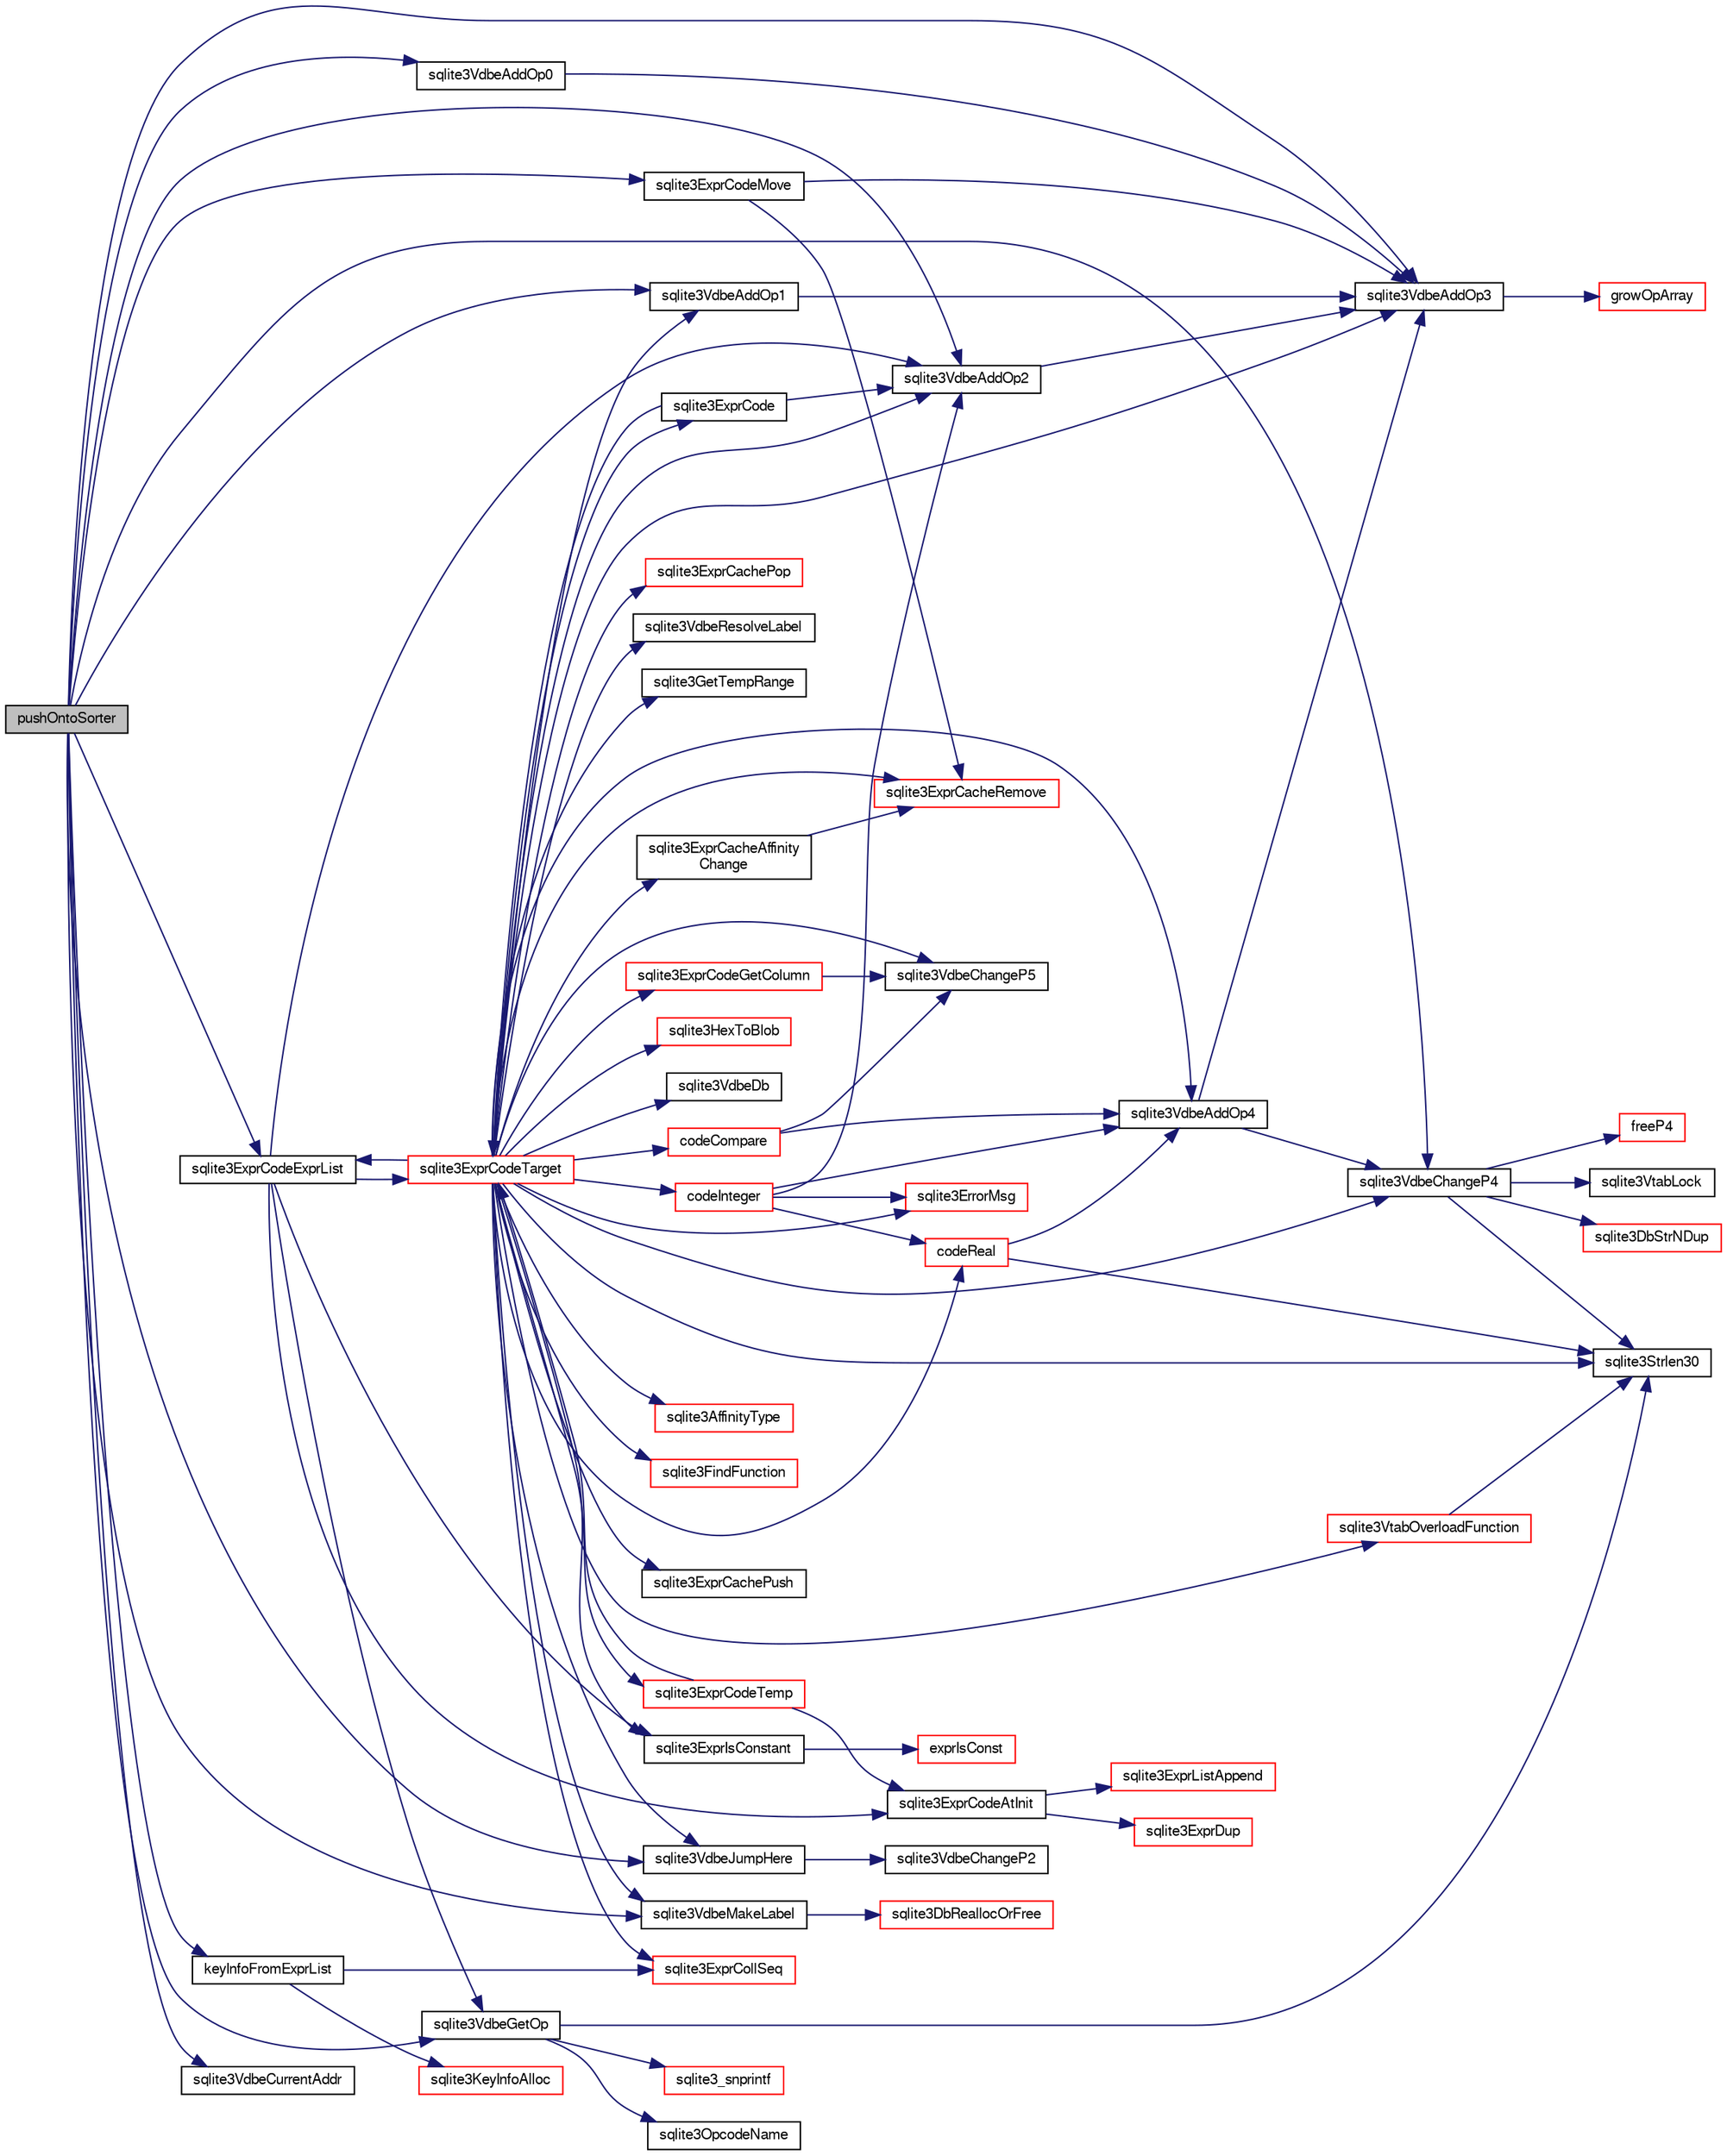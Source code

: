digraph "pushOntoSorter"
{
  edge [fontname="FreeSans",fontsize="10",labelfontname="FreeSans",labelfontsize="10"];
  node [fontname="FreeSans",fontsize="10",shape=record];
  rankdir="LR";
  Node249505 [label="pushOntoSorter",height=0.2,width=0.4,color="black", fillcolor="grey75", style="filled", fontcolor="black"];
  Node249505 -> Node249506 [color="midnightblue",fontsize="10",style="solid",fontname="FreeSans"];
  Node249506 [label="sqlite3ExprCodeExprList",height=0.2,width=0.4,color="black", fillcolor="white", style="filled",URL="$sqlite3_8c.html#a05b2b3dc3de7565de24eb3a2ff4e9566"];
  Node249506 -> Node249507 [color="midnightblue",fontsize="10",style="solid",fontname="FreeSans"];
  Node249507 [label="sqlite3ExprIsConstant",height=0.2,width=0.4,color="black", fillcolor="white", style="filled",URL="$sqlite3_8c.html#a5612940e28d7d8f6994f756d0b8d9e3a"];
  Node249507 -> Node249508 [color="midnightblue",fontsize="10",style="solid",fontname="FreeSans"];
  Node249508 [label="exprIsConst",height=0.2,width=0.4,color="red", fillcolor="white", style="filled",URL="$sqlite3_8c.html#a5b93dd8800ece14ec33f44a1ba2cf4d4"];
  Node249506 -> Node249516 [color="midnightblue",fontsize="10",style="solid",fontname="FreeSans"];
  Node249516 [label="sqlite3ExprCodeAtInit",height=0.2,width=0.4,color="black", fillcolor="white", style="filled",URL="$sqlite3_8c.html#ac95e17399015e079099a882989e125c1"];
  Node249516 -> Node249517 [color="midnightblue",fontsize="10",style="solid",fontname="FreeSans"];
  Node249517 [label="sqlite3ExprDup",height=0.2,width=0.4,color="red", fillcolor="white", style="filled",URL="$sqlite3_8c.html#a509095508224c9f99698d86205234209"];
  Node249516 -> Node249548 [color="midnightblue",fontsize="10",style="solid",fontname="FreeSans"];
  Node249548 [label="sqlite3ExprListAppend",height=0.2,width=0.4,color="red", fillcolor="white", style="filled",URL="$sqlite3_8c.html#a2c227f0b97e0e31b120c702fae2b7409"];
  Node249506 -> Node250483 [color="midnightblue",fontsize="10",style="solid",fontname="FreeSans"];
  Node250483 [label="sqlite3ExprCodeTarget",height=0.2,width=0.4,color="red", fillcolor="white", style="filled",URL="$sqlite3_8c.html#a4f308397a0a3ed299ed31aaa1ae2a293"];
  Node250483 -> Node250484 [color="midnightblue",fontsize="10",style="solid",fontname="FreeSans"];
  Node250484 [label="sqlite3VdbeAddOp3",height=0.2,width=0.4,color="black", fillcolor="white", style="filled",URL="$sqlite3_8c.html#a29b4560b019211a73e1478cec7468345"];
  Node250484 -> Node250485 [color="midnightblue",fontsize="10",style="solid",fontname="FreeSans"];
  Node250485 [label="growOpArray",height=0.2,width=0.4,color="red", fillcolor="white", style="filled",URL="$sqlite3_8c.html#adb00b9ead01ffe0d757d5a6d0853ada5"];
  Node250483 -> Node250486 [color="midnightblue",fontsize="10",style="solid",fontname="FreeSans"];
  Node250486 [label="sqlite3ExprCodeGetColumn",height=0.2,width=0.4,color="red", fillcolor="white", style="filled",URL="$sqlite3_8c.html#a053723da492b5bb45cb8df75c733155d"];
  Node250486 -> Node250510 [color="midnightblue",fontsize="10",style="solid",fontname="FreeSans"];
  Node250510 [label="sqlite3VdbeChangeP5",height=0.2,width=0.4,color="black", fillcolor="white", style="filled",URL="$sqlite3_8c.html#a4dde2e4087eda945511b05d667050740"];
  Node250483 -> Node250512 [color="midnightblue",fontsize="10",style="solid",fontname="FreeSans"];
  Node250512 [label="codeInteger",height=0.2,width=0.4,color="red", fillcolor="white", style="filled",URL="$sqlite3_8c.html#aed36006f29dec5c2f70f13c970ce6961"];
  Node250512 -> Node250489 [color="midnightblue",fontsize="10",style="solid",fontname="FreeSans"];
  Node250489 [label="sqlite3VdbeAddOp2",height=0.2,width=0.4,color="black", fillcolor="white", style="filled",URL="$sqlite3_8c.html#ae87204d7b069da19e4db0404c6deaae5"];
  Node250489 -> Node250484 [color="midnightblue",fontsize="10",style="solid",fontname="FreeSans"];
  Node250512 -> Node250515 [color="midnightblue",fontsize="10",style="solid",fontname="FreeSans"];
  Node250515 [label="sqlite3VdbeAddOp4",height=0.2,width=0.4,color="black", fillcolor="white", style="filled",URL="$sqlite3_8c.html#a739d7a47b1c11779283b7797ea7e1d4d"];
  Node250515 -> Node250484 [color="midnightblue",fontsize="10",style="solid",fontname="FreeSans"];
  Node250515 -> Node250508 [color="midnightblue",fontsize="10",style="solid",fontname="FreeSans"];
  Node250508 [label="sqlite3VdbeChangeP4",height=0.2,width=0.4,color="black", fillcolor="white", style="filled",URL="$sqlite3_8c.html#add0d891a062d044a0c7e6fc072702830"];
  Node250508 -> Node249868 [color="midnightblue",fontsize="10",style="solid",fontname="FreeSans"];
  Node249868 [label="freeP4",height=0.2,width=0.4,color="red", fillcolor="white", style="filled",URL="$sqlite3_8c.html#aa1ec8debef2a9be5fe36a3082fd3e0f9"];
  Node250508 -> Node250456 [color="midnightblue",fontsize="10",style="solid",fontname="FreeSans"];
  Node250456 [label="sqlite3VtabLock",height=0.2,width=0.4,color="black", fillcolor="white", style="filled",URL="$sqlite3_8c.html#aa2b6bcc2ba2b313da4b72e6b0d83dea6"];
  Node250508 -> Node249534 [color="midnightblue",fontsize="10",style="solid",fontname="FreeSans"];
  Node249534 [label="sqlite3Strlen30",height=0.2,width=0.4,color="black", fillcolor="white", style="filled",URL="$sqlite3_8c.html#a3dcd80ba41f1a308193dee74857b62a7"];
  Node250508 -> Node249803 [color="midnightblue",fontsize="10",style="solid",fontname="FreeSans"];
  Node249803 [label="sqlite3DbStrNDup",height=0.2,width=0.4,color="red", fillcolor="white", style="filled",URL="$sqlite3_8c.html#a48e8c757f70cba60fe83ce00ad8de713"];
  Node250512 -> Node249854 [color="midnightblue",fontsize="10",style="solid",fontname="FreeSans"];
  Node249854 [label="sqlite3ErrorMsg",height=0.2,width=0.4,color="red", fillcolor="white", style="filled",URL="$sqlite3_8c.html#aee2798e173651adae0f9c85469f3457d"];
  Node250512 -> Node250516 [color="midnightblue",fontsize="10",style="solid",fontname="FreeSans"];
  Node250516 [label="codeReal",height=0.2,width=0.4,color="red", fillcolor="white", style="filled",URL="$sqlite3_8c.html#a1f691989c09f7dfea94ec2b60c6b70bd"];
  Node250516 -> Node249534 [color="midnightblue",fontsize="10",style="solid",fontname="FreeSans"];
  Node250516 -> Node250515 [color="midnightblue",fontsize="10",style="solid",fontname="FreeSans"];
  Node250483 -> Node250516 [color="midnightblue",fontsize="10",style="solid",fontname="FreeSans"];
  Node250483 -> Node250515 [color="midnightblue",fontsize="10",style="solid",fontname="FreeSans"];
  Node250483 -> Node250489 [color="midnightblue",fontsize="10",style="solid",fontname="FreeSans"];
  Node250483 -> Node249534 [color="midnightblue",fontsize="10",style="solid",fontname="FreeSans"];
  Node250483 -> Node250505 [color="midnightblue",fontsize="10",style="solid",fontname="FreeSans"];
  Node250505 [label="sqlite3HexToBlob",height=0.2,width=0.4,color="red", fillcolor="white", style="filled",URL="$sqlite3_8c.html#a6ef78c15c318f47aedcab51f590de78d"];
  Node250483 -> Node250471 [color="midnightblue",fontsize="10",style="solid",fontname="FreeSans"];
  Node250471 [label="sqlite3VdbeDb",height=0.2,width=0.4,color="black", fillcolor="white", style="filled",URL="$sqlite3_8c.html#a6cb1b36e2823fc3eff25dc162f71f28b"];
  Node250483 -> Node250508 [color="midnightblue",fontsize="10",style="solid",fontname="FreeSans"];
  Node250483 -> Node250494 [color="midnightblue",fontsize="10",style="solid",fontname="FreeSans"];
  Node250494 [label="sqlite3AffinityType",height=0.2,width=0.4,color="red", fillcolor="white", style="filled",URL="$sqlite3_8c.html#ad3b6641027549ec6634f6239256676bd"];
  Node250483 -> Node250517 [color="midnightblue",fontsize="10",style="solid",fontname="FreeSans"];
  Node250517 [label="sqlite3ExprCacheAffinity\lChange",height=0.2,width=0.4,color="black", fillcolor="white", style="filled",URL="$sqlite3_8c.html#ae2ddbefd00ac32ed8a46309e7dc19a2e"];
  Node250517 -> Node250518 [color="midnightblue",fontsize="10",style="solid",fontname="FreeSans"];
  Node250518 [label="sqlite3ExprCacheRemove",height=0.2,width=0.4,color="red", fillcolor="white", style="filled",URL="$sqlite3_8c.html#a8b53d9568d9b40b6fc39428b3a19bc5d"];
  Node250483 -> Node250520 [color="midnightblue",fontsize="10",style="solid",fontname="FreeSans"];
  Node250520 [label="sqlite3ExprCodeTemp",height=0.2,width=0.4,color="red", fillcolor="white", style="filled",URL="$sqlite3_8c.html#a3bc5c1ccb3c5851847e2aeb4a84ae1fc"];
  Node250520 -> Node249516 [color="midnightblue",fontsize="10",style="solid",fontname="FreeSans"];
  Node250520 -> Node250483 [color="midnightblue",fontsize="10",style="solid",fontname="FreeSans"];
  Node250483 -> Node250526 [color="midnightblue",fontsize="10",style="solid",fontname="FreeSans"];
  Node250526 [label="codeCompare",height=0.2,width=0.4,color="red", fillcolor="white", style="filled",URL="$sqlite3_8c.html#a8cca26a71db22ffabf292736aefd31a9"];
  Node250526 -> Node250515 [color="midnightblue",fontsize="10",style="solid",fontname="FreeSans"];
  Node250526 -> Node250510 [color="midnightblue",fontsize="10",style="solid",fontname="FreeSans"];
  Node250483 -> Node250509 [color="midnightblue",fontsize="10",style="solid",fontname="FreeSans"];
  Node250509 [label="sqlite3VdbeAddOp1",height=0.2,width=0.4,color="black", fillcolor="white", style="filled",URL="$sqlite3_8c.html#a6207112b1851d7e7d76e887ef6d72d5a"];
  Node250509 -> Node250484 [color="midnightblue",fontsize="10",style="solid",fontname="FreeSans"];
  Node250483 -> Node250533 [color="midnightblue",fontsize="10",style="solid",fontname="FreeSans"];
  Node250533 [label="sqlite3VdbeJumpHere",height=0.2,width=0.4,color="black", fillcolor="white", style="filled",URL="$sqlite3_8c.html#a95562175c9105ba0abe1d4dc6f8a39d4"];
  Node250533 -> Node250534 [color="midnightblue",fontsize="10",style="solid",fontname="FreeSans"];
  Node250534 [label="sqlite3VdbeChangeP2",height=0.2,width=0.4,color="black", fillcolor="white", style="filled",URL="$sqlite3_8c.html#aaf43838cdd2fd0e5e834e2ef214ab26c"];
  Node250483 -> Node249854 [color="midnightblue",fontsize="10",style="solid",fontname="FreeSans"];
  Node250483 -> Node250535 [color="midnightblue",fontsize="10",style="solid",fontname="FreeSans"];
  Node250535 [label="sqlite3FindFunction",height=0.2,width=0.4,color="red", fillcolor="white", style="filled",URL="$sqlite3_8c.html#a5138472d62a50ed750b51d3b3f19d954"];
  Node250483 -> Node250537 [color="midnightblue",fontsize="10",style="solid",fontname="FreeSans"];
  Node250537 [label="sqlite3VdbeMakeLabel",height=0.2,width=0.4,color="black", fillcolor="white", style="filled",URL="$sqlite3_8c.html#acf57ce8fb6f3c634375c019f5ebe66f6"];
  Node250537 -> Node249603 [color="midnightblue",fontsize="10",style="solid",fontname="FreeSans"];
  Node249603 [label="sqlite3DbReallocOrFree",height=0.2,width=0.4,color="red", fillcolor="white", style="filled",URL="$sqlite3_8c.html#a532a9fd62eeb46b61885a0fff075231c"];
  Node250483 -> Node250538 [color="midnightblue",fontsize="10",style="solid",fontname="FreeSans"];
  Node250538 [label="sqlite3ExprCode",height=0.2,width=0.4,color="black", fillcolor="white", style="filled",URL="$sqlite3_8c.html#a75f270fb0b111b86924cca4ea507b417"];
  Node250538 -> Node250489 [color="midnightblue",fontsize="10",style="solid",fontname="FreeSans"];
  Node250538 -> Node250483 [color="midnightblue",fontsize="10",style="solid",fontname="FreeSans"];
  Node250483 -> Node250518 [color="midnightblue",fontsize="10",style="solid",fontname="FreeSans"];
  Node250483 -> Node250539 [color="midnightblue",fontsize="10",style="solid",fontname="FreeSans"];
  Node250539 [label="sqlite3ExprCachePush",height=0.2,width=0.4,color="black", fillcolor="white", style="filled",URL="$sqlite3_8c.html#a90233ce12875e170a87746ef3fa1d691"];
  Node250483 -> Node250540 [color="midnightblue",fontsize="10",style="solid",fontname="FreeSans"];
  Node250540 [label="sqlite3ExprCachePop",height=0.2,width=0.4,color="red", fillcolor="white", style="filled",URL="$sqlite3_8c.html#afc801698332f063ac2e24fa5856939c6"];
  Node250483 -> Node250541 [color="midnightblue",fontsize="10",style="solid",fontname="FreeSans"];
  Node250541 [label="sqlite3VdbeResolveLabel",height=0.2,width=0.4,color="black", fillcolor="white", style="filled",URL="$sqlite3_8c.html#a0a86f82356e392d9a84a008559c1aeeb"];
  Node250483 -> Node249507 [color="midnightblue",fontsize="10",style="solid",fontname="FreeSans"];
  Node250483 -> Node250528 [color="midnightblue",fontsize="10",style="solid",fontname="FreeSans"];
  Node250528 [label="sqlite3ExprCollSeq",height=0.2,width=0.4,color="red", fillcolor="white", style="filled",URL="$sqlite3_8c.html#af36e271ed5ce13d4f2d088a766529574"];
  Node250483 -> Node250542 [color="midnightblue",fontsize="10",style="solid",fontname="FreeSans"];
  Node250542 [label="sqlite3GetTempRange",height=0.2,width=0.4,color="black", fillcolor="white", style="filled",URL="$sqlite3_8c.html#a75c8f9ab8d6f3d1dfe6fe777928fba61"];
  Node250483 -> Node249506 [color="midnightblue",fontsize="10",style="solid",fontname="FreeSans"];
  Node250483 -> Node250543 [color="midnightblue",fontsize="10",style="solid",fontname="FreeSans"];
  Node250543 [label="sqlite3VtabOverloadFunction",height=0.2,width=0.4,color="red", fillcolor="white", style="filled",URL="$sqlite3_8c.html#a0098c859c26e3bf31c4e0ccc28a383e3"];
  Node250543 -> Node249534 [color="midnightblue",fontsize="10",style="solid",fontname="FreeSans"];
  Node250483 -> Node250510 [color="midnightblue",fontsize="10",style="solid",fontname="FreeSans"];
  Node249506 -> Node250649 [color="midnightblue",fontsize="10",style="solid",fontname="FreeSans"];
  Node250649 [label="sqlite3VdbeGetOp",height=0.2,width=0.4,color="black", fillcolor="white", style="filled",URL="$sqlite3_8c.html#a5ab7282d63d42e66c8d7cb7a9d0c6f74"];
  Node250649 -> Node250178 [color="midnightblue",fontsize="10",style="solid",fontname="FreeSans"];
  Node250178 [label="sqlite3OpcodeName",height=0.2,width=0.4,color="black", fillcolor="white", style="filled",URL="$sqlite3_8c.html#a19b314c1960c7fb6ef2038ed53a87aae"];
  Node250649 -> Node249534 [color="midnightblue",fontsize="10",style="solid",fontname="FreeSans"];
  Node250649 -> Node249617 [color="midnightblue",fontsize="10",style="solid",fontname="FreeSans"];
  Node249617 [label="sqlite3_snprintf",height=0.2,width=0.4,color="red", fillcolor="white", style="filled",URL="$sqlite3_8c.html#aa2695a752e971577f5784122f2013c40"];
  Node249506 -> Node250489 [color="midnightblue",fontsize="10",style="solid",fontname="FreeSans"];
  Node249505 -> Node250489 [color="midnightblue",fontsize="10",style="solid",fontname="FreeSans"];
  Node249505 -> Node250654 [color="midnightblue",fontsize="10",style="solid",fontname="FreeSans"];
  Node250654 [label="sqlite3ExprCodeMove",height=0.2,width=0.4,color="black", fillcolor="white", style="filled",URL="$sqlite3_8c.html#a4af6a1789acfaec0521b5f2013f04de7"];
  Node250654 -> Node250484 [color="midnightblue",fontsize="10",style="solid",fontname="FreeSans"];
  Node250654 -> Node250518 [color="midnightblue",fontsize="10",style="solid",fontname="FreeSans"];
  Node249505 -> Node250484 [color="midnightblue",fontsize="10",style="solid",fontname="FreeSans"];
  Node249505 -> Node250509 [color="midnightblue",fontsize="10",style="solid",fontname="FreeSans"];
  Node249505 -> Node250649 [color="midnightblue",fontsize="10",style="solid",fontname="FreeSans"];
  Node249505 -> Node250508 [color="midnightblue",fontsize="10",style="solid",fontname="FreeSans"];
  Node249505 -> Node250599 [color="midnightblue",fontsize="10",style="solid",fontname="FreeSans"];
  Node250599 [label="keyInfoFromExprList",height=0.2,width=0.4,color="black", fillcolor="white", style="filled",URL="$sqlite3_8c.html#a68913ccee48e2f0a6d5161eda353c2ac"];
  Node250599 -> Node250497 [color="midnightblue",fontsize="10",style="solid",fontname="FreeSans"];
  Node250497 [label="sqlite3KeyInfoAlloc",height=0.2,width=0.4,color="red", fillcolor="white", style="filled",URL="$sqlite3_8c.html#aeb7a31938dad201125fdb79ab98259ba"];
  Node250599 -> Node250528 [color="midnightblue",fontsize="10",style="solid",fontname="FreeSans"];
  Node249505 -> Node250636 [color="midnightblue",fontsize="10",style="solid",fontname="FreeSans"];
  Node250636 [label="sqlite3VdbeCurrentAddr",height=0.2,width=0.4,color="black", fillcolor="white", style="filled",URL="$sqlite3_8c.html#a5e2bf0933a091bdfd7f0acd86a894889"];
  Node249505 -> Node250537 [color="midnightblue",fontsize="10",style="solid",fontname="FreeSans"];
  Node249505 -> Node250533 [color="midnightblue",fontsize="10",style="solid",fontname="FreeSans"];
  Node249505 -> Node250548 [color="midnightblue",fontsize="10",style="solid",fontname="FreeSans"];
  Node250548 [label="sqlite3VdbeAddOp0",height=0.2,width=0.4,color="black", fillcolor="white", style="filled",URL="$sqlite3_8c.html#a0aefd237fc1d629f3a3d3d454ced408a"];
  Node250548 -> Node250484 [color="midnightblue",fontsize="10",style="solid",fontname="FreeSans"];
}
